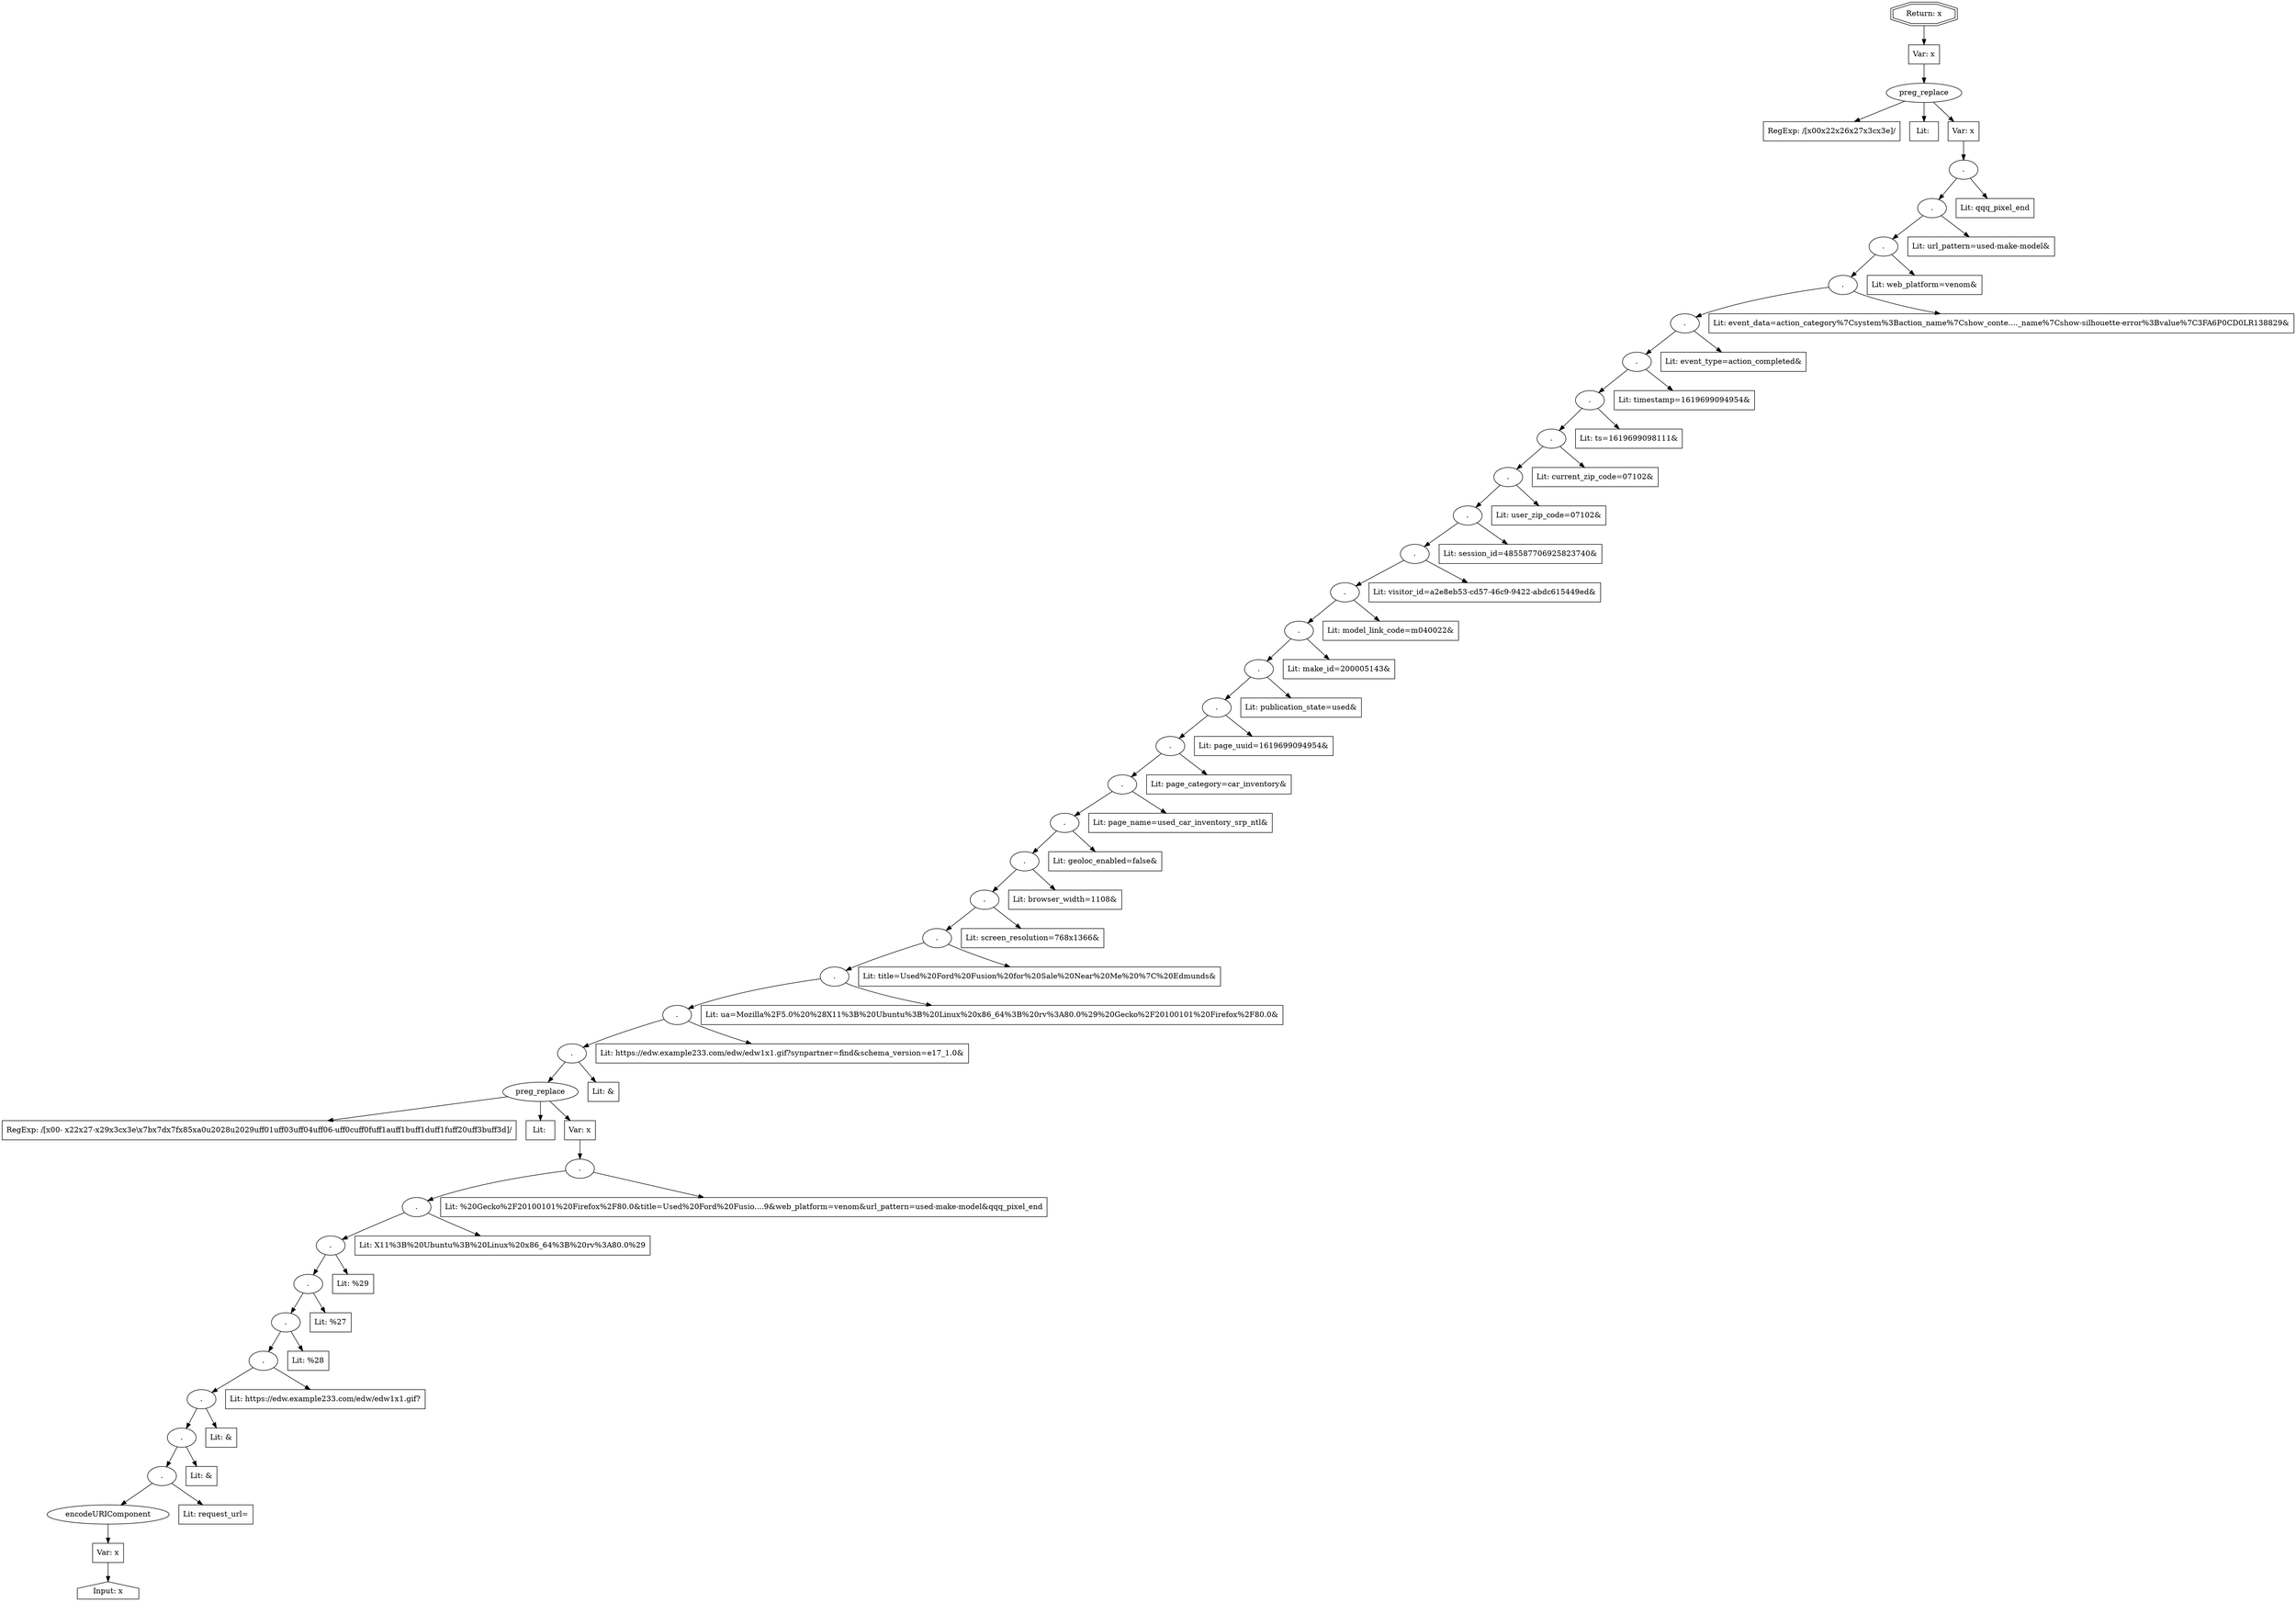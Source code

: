 // Finding: fcef98b1-b1d4-417c-95f7-1f3283e5bc21
// Finding.url: https://www.example233.com/used-ford-fusion/##"></iframe></style></script></object></embed></textarea><img src=x onerror=taintfoxLog('620fd6b019904355bf9e364deda12d48')><!--/*
// Finding.parentloc: https://www.example233.com/used-ford-fusion/##"></iframe></style></script></object></embed></textarea><img src=x onerror=taintfoxLog('620fd6b019904355bf9e364deda12d48')><!--/*
// Finding.domain: www.example233.com
// Finding.base_domain: example233.com
// Finding.source: location.href
// Finding.sink: innerHTML
// Sanitizer.score: 15
// Sanitizer.name: Zb
// Sanitizer.location: https://www.example22.com/gtm.js?id=GTM-WSMTS9 - Zb:1695:455
// Finding.begin: 113
// Finding.end: 306
// Finding.original_uuid: e66e7094-460f-4d8a-813e-9a5ff8205b5b
// Finding.TwentyFiveMillionFlowsId: -260392086
// Finding.script: https://www.example22.com/gtm.js?id=GTM-WSMTS9
// Finding.line: 1699
// Exploit.uuid: 620fd6b0-1990-4355-bf9e-364deda12d48
// Exploit.success: false
// Exploit.status: failure
// Exploit.method: C
// Exploit.type: html
// Exploit.token: attribute
// Exploit.content: href
// Exploit.quote_type: "
// Exploit.tag: a
// Exploit.break_out: #"></iframe></style></script></object></embed></textarea><img src=x onerror=
// Exploit.break_in: ><!--/*
// Exploit.payload: #"></iframe></style></script></object></embed></textarea><img src=x onerror=taintfoxLog(1)><!--/*
// Exploit.begin_taint_url: 0
// Exploit.end_taint_url: 41
// Exploit.replace_begin_url: 41
// Exploit.replace_end_url: 41
// Exploit.replace_begin_param: 164
// Exploit.replace_end_param: 164
// Issues.LargestEncodeAttrStringChain: 0
// Issues.LargestTextFragmentEncodeChainLength: 0
// Issues.HasApproximation: true
// Issues.HasMissingImplementation: false
// Issues.HasInfiniteRegexWithFunctionReplacer: false
// Issues.MergedSplitAndJoins: false
// Issues.HasUrlInRhsOfReplace: false
// Issues.HasUrlInLhsOfReplace: false
// Issues.HasCookieValueInLhsOfreplace: false
// Issues.HasCookieValueInRhsOfreplace: false
// Issues.HasCookieValueInMatchPattern: false
// Issues.HasCookieValueInExecPattern: false
// Issues.RemovedLRConcats: true
// Issues.RemovedReplaceArtifacts: false
// Issues.HasUrlInMatchPattern: false
// Issues.HasUrlInExecPattern: false
// Issues.RemovedNOPreplaces: false
// Issues.Known_sanitizer: false
// DepGraph.hash: -145990169
// DepGraph.sanitizer_hash: 835765381
// Removed LR concats 
// Removed LR concats 
// Approximated Implementation for: replace([\x00- \x22\x27-\x29\x3c\x3e\\\x7b\x7d\x7f\x85\xa0\u2028\u2029\uff01\uff03\uff04\uff06-\uff0c\uff0f\uff1a\uff1b\uff1d\uff1f\uff20\uff3b\uff3d]/g: 1, s: 0, u: 0, m: 0, i: 0 [escapes(<: 1, >: 1, ": 1, ': 1, \: 1,  : 1, (: 1, ): 1, {: 1, }: 1), function_rhs: true], 'function(a){return Jb[a]}') - Other Exception: ReferenceError: Jb is not defined 
// Approximated Implementation for: replace([\x00\x22\x26\x27\x3c\x3e]/g: 1, s: 0, u: 0, m: 0, i: 0 [escapes(<: 1, >: 1, &: 1, ": 1, ': 1), function_rhs: true], 'function(a){return qb[a]}') - Other Exception: ReferenceError: qb is not defined 
digraph cfg {
n0 [shape=house, label="Input: x"];
n1 [shape=ellipse, label="encodeURIComponent"];
n2 [shape=box, label="Var: x"];
n3 [shape=ellipse, label="."];
n4 [shape=box, label="Lit: request_url="];
n5 [shape=ellipse, label="."];
n6 [shape=box, label="Lit: &"];
n7 [shape=ellipse, label="."];
n8 [shape=box, label="Lit: &"];
n9 [shape=ellipse, label="."];
n10 [shape=box, label="Lit: https://edw.example233.com/edw/edw1x1.gif?"];
n11 [shape=ellipse, label="."];
n12 [shape=box, label="Lit: %28"];
n13 [shape=ellipse, label="."];
n14 [shape=box, label="Lit: %27"];
n15 [shape=ellipse, label="."];
n16 [shape=box, label="Lit: %29"];
n17 [shape=ellipse, label="."];
n18 [shape=box, label="Lit: X11%3B%20Ubuntu%3B%20Linux%20x86_64%3B%20rv%3A80.0%29"];
n19 [shape=ellipse, label="."];
n20 [shape=box, label="Lit: %20Gecko%2F20100101%20Firefox%2F80.0&title=Used%20Ford%20Fusio....9&web_platform=venom&url_pattern=used-make-model&qqq_pixel_end"];
n21 [shape=ellipse, label="preg_replace"];
n22 [shape=box, label="RegExp: /[\x00- \x22\x27-\x29\x3c\x3e\\\x7b\x7d\x7f\x85\xa0\u2028\u2029\uff01\uff03\uff04\uff06-\uff0c\uff0f\uff1a\uff1b\uff1d\uff1f\uff20\uff3b\uff3d]/"];
n23 [shape=box, label="Lit: "];
n24 [shape=box, label="Var: x"];
n25 [shape=ellipse, label="."];
n26 [shape=box, label="Lit: &amp;"];
n27 [shape=ellipse, label="."];
n28 [shape=box, label="Lit: https://edw.example233.com/edw/edw1x1.gif?synpartner=find&amp;schema_version=e17_1.0&amp;"];
n29 [shape=ellipse, label="."];
n30 [shape=box, label="Lit: ua=Mozilla%2F5.0%20%28X11%3B%20Ubuntu%3B%20Linux%20x86_64%3B%20rv%3A80.0%29%20Gecko%2F20100101%20Firefox%2F80.0&amp;"];
n31 [shape=ellipse, label="."];
n32 [shape=box, label="Lit: title=Used%20Ford%20Fusion%20for%20Sale%20Near%20Me%20%7C%20Edmunds&amp;"];
n33 [shape=ellipse, label="."];
n34 [shape=box, label="Lit: screen_resolution=768x1366&amp;"];
n35 [shape=ellipse, label="."];
n36 [shape=box, label="Lit: browser_width=1108&amp;"];
n37 [shape=ellipse, label="."];
n38 [shape=box, label="Lit: geoloc_enabled=false&amp;"];
n39 [shape=ellipse, label="."];
n40 [shape=box, label="Lit: page_name=used_car_inventory_srp_ntl&amp;"];
n41 [shape=ellipse, label="."];
n42 [shape=box, label="Lit: page_category=car_inventory&amp;"];
n43 [shape=ellipse, label="."];
n44 [shape=box, label="Lit: page_uuid=1619699094954&amp;"];
n45 [shape=ellipse, label="."];
n46 [shape=box, label="Lit: publication_state=used&amp;"];
n47 [shape=ellipse, label="."];
n48 [shape=box, label="Lit: make_id=200005143&amp;"];
n49 [shape=ellipse, label="."];
n50 [shape=box, label="Lit: model_link_code=m040022&amp;"];
n51 [shape=ellipse, label="."];
n52 [shape=box, label="Lit: visitor_id=a2e8eb53-cd57-46c9-9422-abdc615449ed&amp;"];
n53 [shape=ellipse, label="."];
n54 [shape=box, label="Lit: session_id=485587706925823740&amp;"];
n55 [shape=ellipse, label="."];
n56 [shape=box, label="Lit: user_zip_code=07102&amp;"];
n57 [shape=ellipse, label="."];
n58 [shape=box, label="Lit: current_zip_code=07102&amp;"];
n59 [shape=ellipse, label="."];
n60 [shape=box, label="Lit: ts=1619699098111&amp;"];
n61 [shape=ellipse, label="."];
n62 [shape=box, label="Lit: timestamp=1619699094954&amp;"];
n63 [shape=ellipse, label="."];
n64 [shape=box, label="Lit: event_type=action_completed&amp;"];
n65 [shape=ellipse, label="."];
n66 [shape=box, label="Lit: event_data=action_category%7Csystem%3Baction_name%7Cshow_conte...._name%7Cshow-silhouette-error%3Bvalue%7C3FA6P0CD0LR138829&amp;"];
n67 [shape=ellipse, label="."];
n68 [shape=box, label="Lit: web_platform=venom&amp;"];
n69 [shape=ellipse, label="."];
n70 [shape=box, label="Lit: url_pattern=used-make-model&amp;"];
n71 [shape=ellipse, label="."];
n72 [shape=box, label="Lit: qqq_pixel_end"];
n73 [shape=ellipse, label="preg_replace"];
n74 [shape=box, label="RegExp: /[\x00\x22\x26\x27\x3c\x3e]/"];
n75 [shape=box, label="Lit: "];
n76 [shape=box, label="Var: x"];
n77 [shape=box, label="Var: x"];
n78 [shape=doubleoctagon, label="Return: x"];
n2 -> n0;
n1 -> n2;
n3 -> n4;
n3 -> n1;
n5 -> n6;
n5 -> n3;
n7 -> n5;
n7 -> n8;
n9 -> n10;
n9 -> n7;
n11 -> n9;
n11 -> n12;
n13 -> n11;
n13 -> n14;
n15 -> n13;
n15 -> n16;
n17 -> n15;
n17 -> n18;
n19 -> n17;
n19 -> n20;
n24 -> n19;
n21 -> n22;
n21 -> n23;
n21 -> n24;
n25 -> n21;
n25 -> n26;
n27 -> n28;
n27 -> n25;
n29 -> n27;
n29 -> n30;
n31 -> n29;
n31 -> n32;
n33 -> n31;
n33 -> n34;
n35 -> n33;
n35 -> n36;
n37 -> n35;
n37 -> n38;
n39 -> n37;
n39 -> n40;
n41 -> n39;
n41 -> n42;
n43 -> n41;
n43 -> n44;
n45 -> n43;
n45 -> n46;
n47 -> n45;
n47 -> n48;
n49 -> n47;
n49 -> n50;
n51 -> n49;
n51 -> n52;
n53 -> n51;
n53 -> n54;
n55 -> n53;
n55 -> n56;
n57 -> n55;
n57 -> n58;
n59 -> n57;
n59 -> n60;
n61 -> n59;
n61 -> n62;
n63 -> n61;
n63 -> n64;
n65 -> n63;
n65 -> n66;
n67 -> n65;
n67 -> n68;
n69 -> n67;
n69 -> n70;
n71 -> n69;
n71 -> n72;
n76 -> n71;
n73 -> n74;
n73 -> n75;
n73 -> n76;
n77 -> n73;
n78 -> n77;
}
